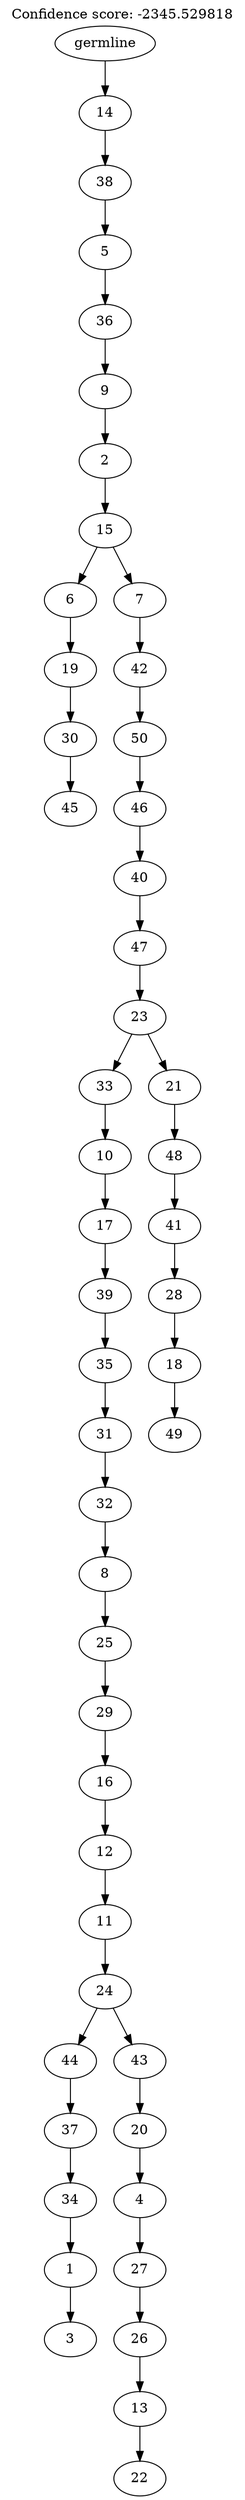 digraph g {
	"49" -> "50";
	"50" [label="45"];
	"48" -> "49";
	"49" [label="30"];
	"47" -> "48";
	"48" [label="19"];
	"45" -> "46";
	"46" [label="3"];
	"44" -> "45";
	"45" [label="1"];
	"43" -> "44";
	"44" [label="34"];
	"42" -> "43";
	"43" [label="37"];
	"40" -> "41";
	"41" [label="22"];
	"39" -> "40";
	"40" [label="13"];
	"38" -> "39";
	"39" [label="26"];
	"37" -> "38";
	"38" [label="27"];
	"36" -> "37";
	"37" [label="4"];
	"35" -> "36";
	"36" [label="20"];
	"34" -> "35";
	"35" [label="43"];
	"34" -> "42";
	"42" [label="44"];
	"33" -> "34";
	"34" [label="24"];
	"32" -> "33";
	"33" [label="11"];
	"31" -> "32";
	"32" [label="12"];
	"30" -> "31";
	"31" [label="16"];
	"29" -> "30";
	"30" [label="29"];
	"28" -> "29";
	"29" [label="25"];
	"27" -> "28";
	"28" [label="8"];
	"26" -> "27";
	"27" [label="32"];
	"25" -> "26";
	"26" [label="31"];
	"24" -> "25";
	"25" [label="35"];
	"23" -> "24";
	"24" [label="39"];
	"22" -> "23";
	"23" [label="17"];
	"21" -> "22";
	"22" [label="10"];
	"19" -> "20";
	"20" [label="49"];
	"18" -> "19";
	"19" [label="18"];
	"17" -> "18";
	"18" [label="28"];
	"16" -> "17";
	"17" [label="41"];
	"15" -> "16";
	"16" [label="48"];
	"14" -> "15";
	"15" [label="21"];
	"14" -> "21";
	"21" [label="33"];
	"13" -> "14";
	"14" [label="23"];
	"12" -> "13";
	"13" [label="47"];
	"11" -> "12";
	"12" [label="40"];
	"10" -> "11";
	"11" [label="46"];
	"9" -> "10";
	"10" [label="50"];
	"8" -> "9";
	"9" [label="42"];
	"7" -> "8";
	"8" [label="7"];
	"7" -> "47";
	"47" [label="6"];
	"6" -> "7";
	"7" [label="15"];
	"5" -> "6";
	"6" [label="2"];
	"4" -> "5";
	"5" [label="9"];
	"3" -> "4";
	"4" [label="36"];
	"2" -> "3";
	"3" [label="5"];
	"1" -> "2";
	"2" [label="38"];
	"0" -> "1";
	"1" [label="14"];
	"0" [label="germline"];
	labelloc="t";
	label="Confidence score: -2345.529818";
}

